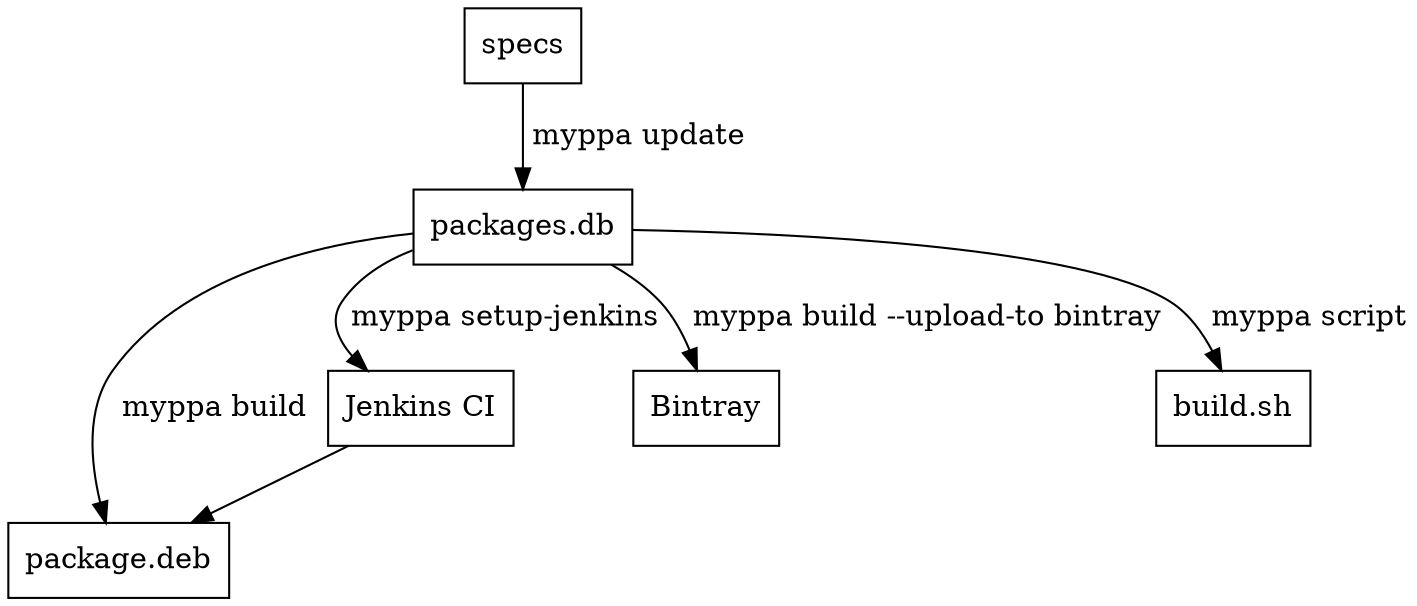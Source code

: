 digraph "MyPPA architecture" {
  node [shape=box];

  packagesdb [label="packages.db"];
  package [label="package.deb"];
  jenkins [label="Jenkins CI"];
  bintray [label="Bintray"];
  script [label="build.sh"];

  specs -> packagesdb [label=" myppa update"];
  packagesdb -> package [label=" myppa build"];
  packagesdb -> bintray [label=" myppa build --upload-to bintray"];
  packagesdb -> jenkins [label=" myppa setup-jenkins"];
  packagesdb -> script [label=" myppa script"];

  jenkins -> package;
}
